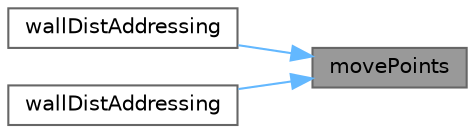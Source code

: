 digraph "movePoints"
{
 // LATEX_PDF_SIZE
  bgcolor="transparent";
  edge [fontname=Helvetica,fontsize=10,labelfontname=Helvetica,labelfontsize=10];
  node [fontname=Helvetica,fontsize=10,shape=box,height=0.2,width=0.4];
  rankdir="RL";
  Node1 [id="Node000001",label="movePoints",height=0.2,width=0.4,color="gray40", fillcolor="grey60", style="filled", fontcolor="black",tooltip=" "];
  Node1 -> Node2 [id="edge1_Node000001_Node000002",dir="back",color="steelblue1",style="solid",tooltip=" "];
  Node2 [id="Node000002",label="wallDistAddressing",height=0.2,width=0.4,color="grey40", fillcolor="white", style="filled",URL="$classFoam_1_1wallDistAddressing.html#a3f4cfe216e08168439deb62ada80cc17",tooltip=" "];
  Node1 -> Node3 [id="edge2_Node000001_Node000003",dir="back",color="steelblue1",style="solid",tooltip=" "];
  Node3 [id="Node000003",label="wallDistAddressing",height=0.2,width=0.4,color="grey40", fillcolor="white", style="filled",URL="$classFoam_1_1wallDistAddressing.html#a40bfbb622f78e01d665ad8b2e50753f3",tooltip=" "];
}
